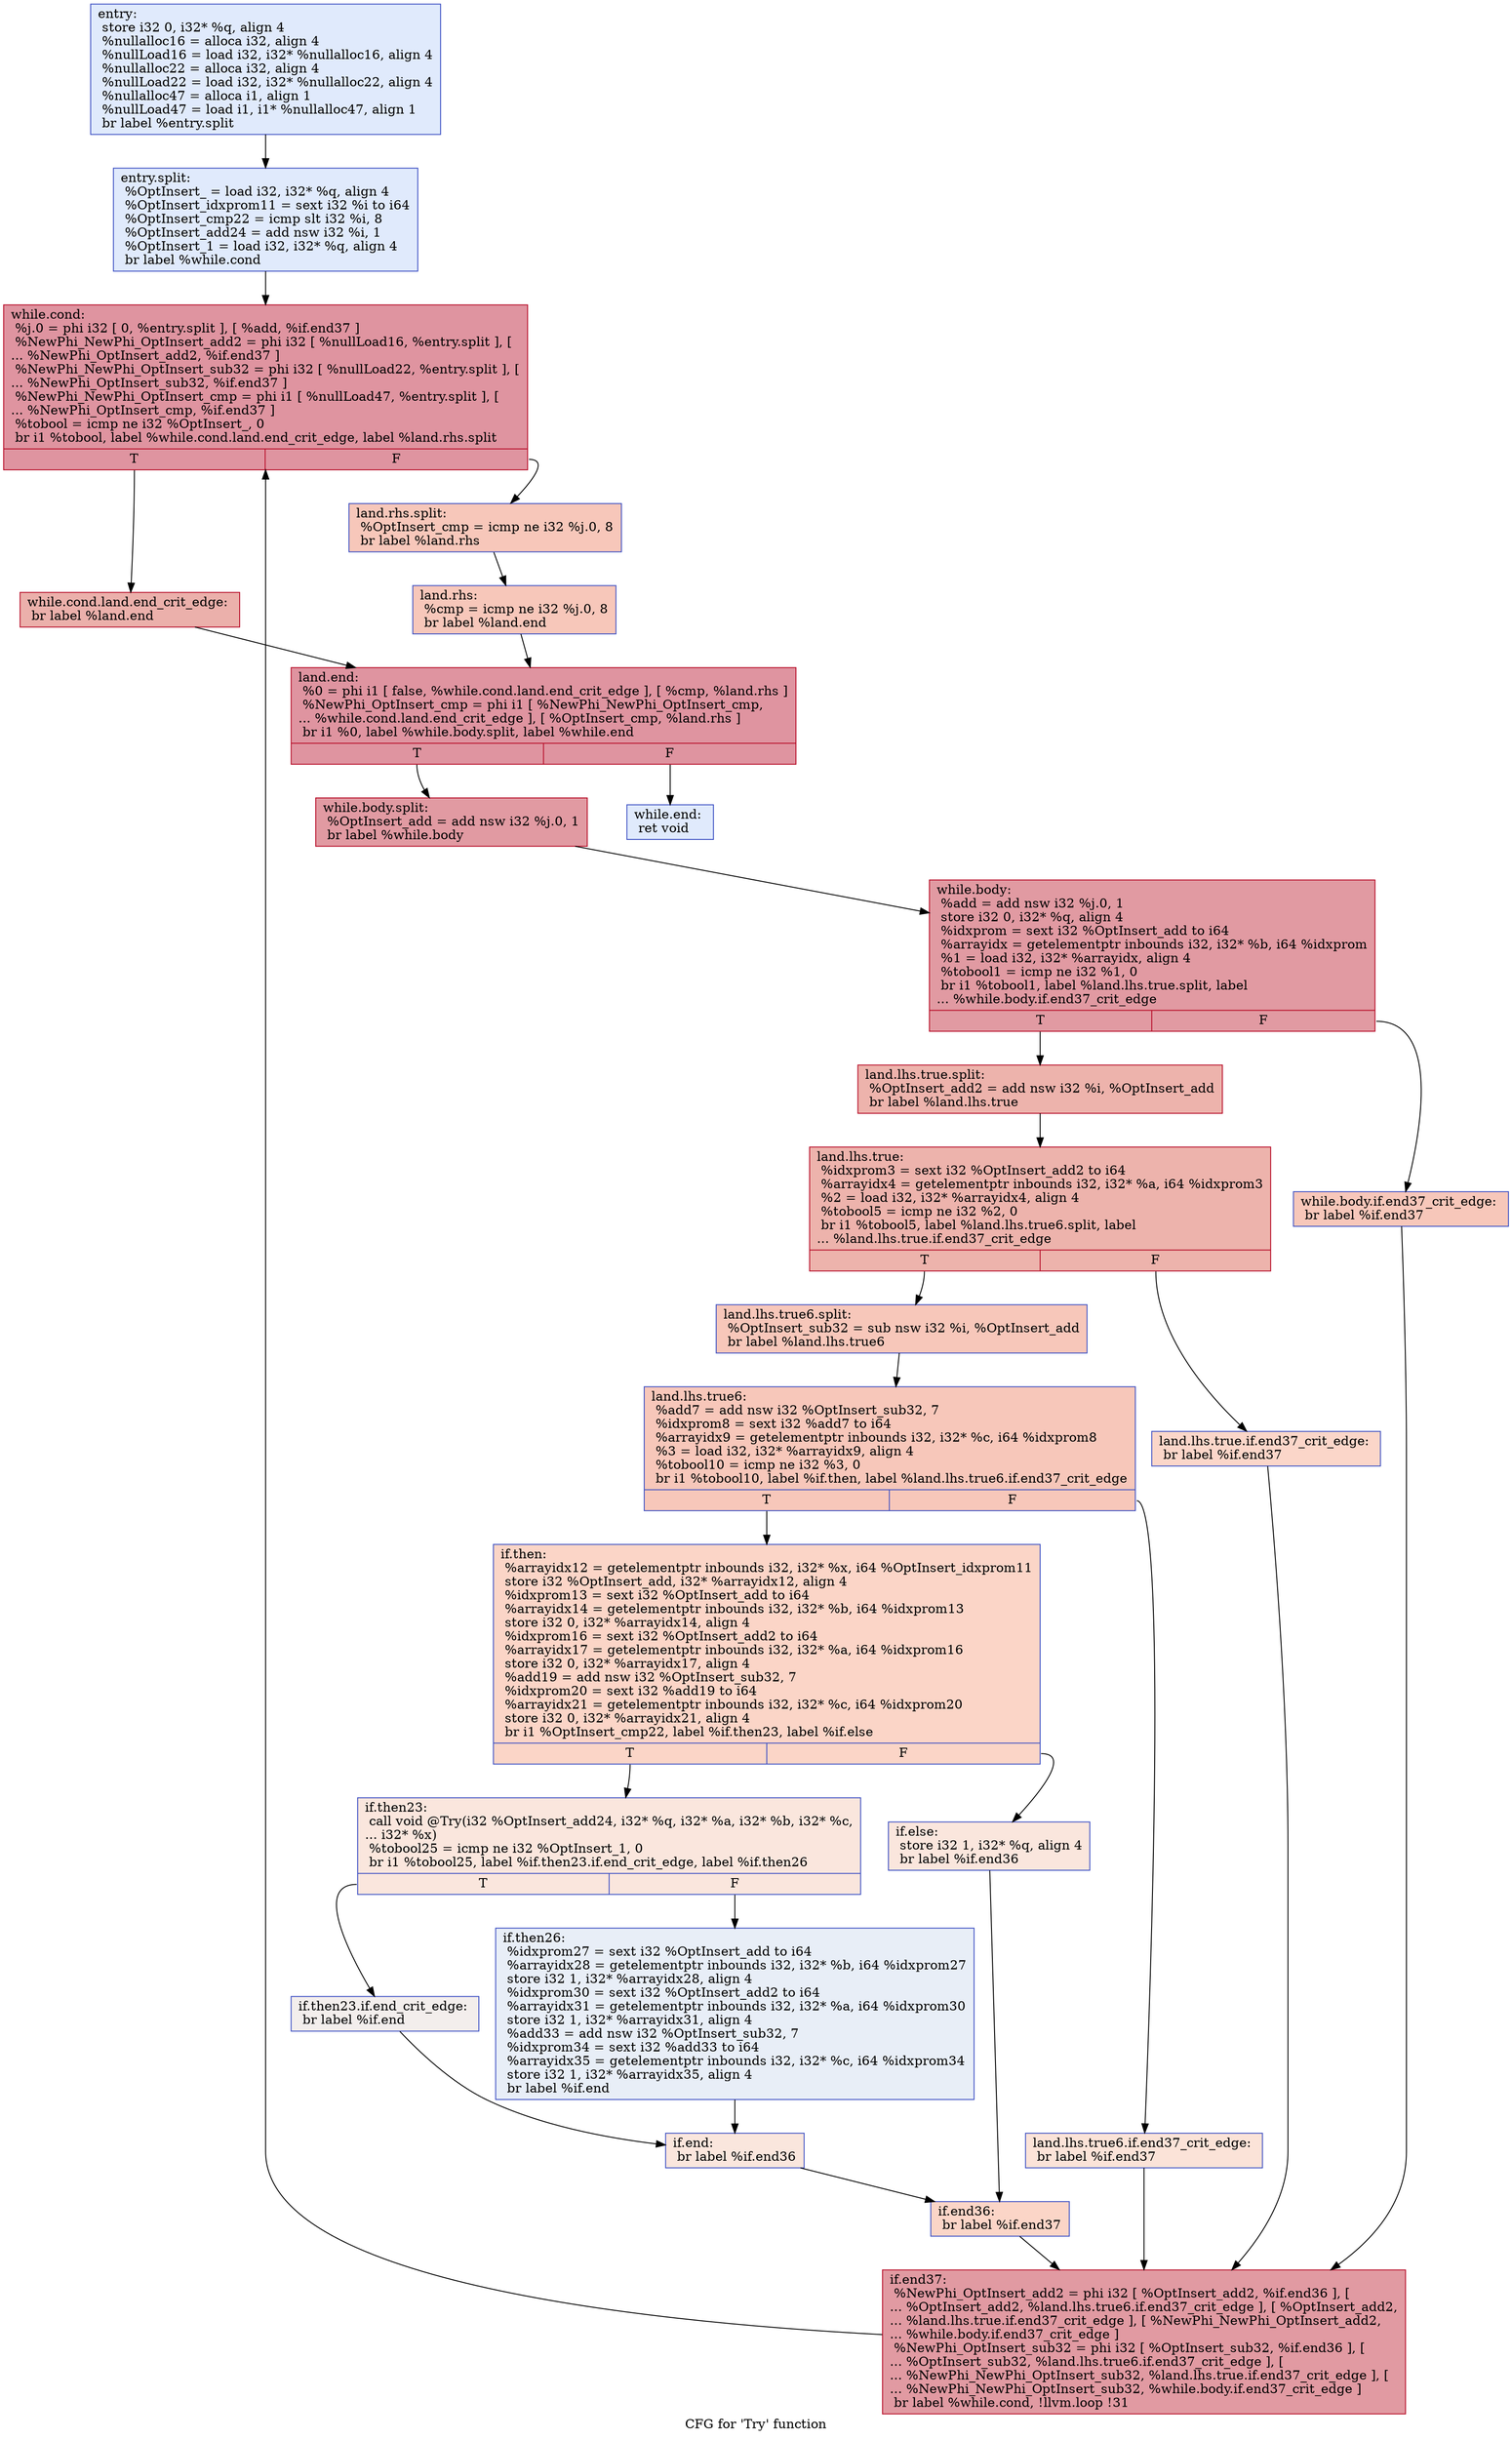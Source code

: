 digraph "CFG for 'Try' function" {
	label="CFG for 'Try' function";

	Node0x55c92b7e6670 [shape=record,color="#3d50c3ff", style=filled, fillcolor="#b9d0f970",label="{entry:\l  store i32 0, i32* %q, align 4\l  %nullalloc16 = alloca i32, align 4\l  %nullLoad16 = load i32, i32* %nullalloc16, align 4\l  %nullalloc22 = alloca i32, align 4\l  %nullLoad22 = load i32, i32* %nullalloc22, align 4\l  %nullalloc47 = alloca i1, align 1\l  %nullLoad47 = load i1, i1* %nullalloc47, align 1\l  br label %entry.split\l}"];
	Node0x55c92b7e6670 -> Node0x55c92b7dd460;
	Node0x55c92b7dd460 [shape=record,color="#3d50c3ff", style=filled, fillcolor="#b9d0f970",label="{entry.split:                                      \l  %OptInsert_ = load i32, i32* %q, align 4\l  %OptInsert_idxprom11 = sext i32 %i to i64\l  %OptInsert_cmp22 = icmp slt i32 %i, 8\l  %OptInsert_add24 = add nsw i32 %i, 1\l  %OptInsert_1 = load i32, i32* %q, align 4\l  br label %while.cond\l}"];
	Node0x55c92b7dd460 -> Node0x55c92b7dd4b0;
	Node0x55c92b7dd4b0 [shape=record,color="#b70d28ff", style=filled, fillcolor="#b70d2870",label="{while.cond:                                       \l  %j.0 = phi i32 [ 0, %entry.split ], [ %add, %if.end37 ]\l  %NewPhi_NewPhi_OptInsert_add2 = phi i32 [ %nullLoad16, %entry.split ], [\l... %NewPhi_OptInsert_add2, %if.end37 ]\l  %NewPhi_NewPhi_OptInsert_sub32 = phi i32 [ %nullLoad22, %entry.split ], [\l... %NewPhi_OptInsert_sub32, %if.end37 ]\l  %NewPhi_NewPhi_OptInsert_cmp = phi i1 [ %nullLoad47, %entry.split ], [\l... %NewPhi_OptInsert_cmp, %if.end37 ]\l  %tobool = icmp ne i32 %OptInsert_, 0\l  br i1 %tobool, label %while.cond.land.end_crit_edge, label %land.rhs.split\l|{<s0>T|<s1>F}}"];
	Node0x55c92b7dd4b0:s0 -> Node0x55c92b7dd500;
	Node0x55c92b7dd4b0:s1 -> Node0x55c92b7dd550;
	Node0x55c92b7dd500 [shape=record,color="#b70d28ff", style=filled, fillcolor="#d24b4070",label="{while.cond.land.end_crit_edge:                    \l  br label %land.end\l}"];
	Node0x55c92b7dd500 -> Node0x55c92b7dd5f0;
	Node0x55c92b7dd550 [shape=record,color="#3d50c3ff", style=filled, fillcolor="#ec7f6370",label="{land.rhs.split:                                   \l  %OptInsert_cmp = icmp ne i32 %j.0, 8\l  br label %land.rhs\l}"];
	Node0x55c92b7dd550 -> Node0x55c92b7dd5a0;
	Node0x55c92b7dd5a0 [shape=record,color="#3d50c3ff", style=filled, fillcolor="#ec7f6370",label="{land.rhs:                                         \l  %cmp = icmp ne i32 %j.0, 8\l  br label %land.end\l}"];
	Node0x55c92b7dd5a0 -> Node0x55c92b7dd5f0;
	Node0x55c92b7dd5f0 [shape=record,color="#b70d28ff", style=filled, fillcolor="#b70d2870",label="{land.end:                                         \l  %0 = phi i1 [ false, %while.cond.land.end_crit_edge ], [ %cmp, %land.rhs ]\l  %NewPhi_OptInsert_cmp = phi i1 [ %NewPhi_NewPhi_OptInsert_cmp,\l... %while.cond.land.end_crit_edge ], [ %OptInsert_cmp, %land.rhs ]\l  br i1 %0, label %while.body.split, label %while.end\l|{<s0>T|<s1>F}}"];
	Node0x55c92b7dd5f0:s0 -> Node0x55c92b7dd640;
	Node0x55c92b7dd5f0:s1 -> Node0x55c92b7e8290;
	Node0x55c92b7dd640 [shape=record,color="#b70d28ff", style=filled, fillcolor="#bb1b2c70",label="{while.body.split:                                 \l  %OptInsert_add = add nsw i32 %j.0, 1\l  br label %while.body\l}"];
	Node0x55c92b7dd640 -> Node0x55c92b7dd690;
	Node0x55c92b7dd690 [shape=record,color="#b70d28ff", style=filled, fillcolor="#bb1b2c70",label="{while.body:                                       \l  %add = add nsw i32 %j.0, 1\l  store i32 0, i32* %q, align 4\l  %idxprom = sext i32 %OptInsert_add to i64\l  %arrayidx = getelementptr inbounds i32, i32* %b, i64 %idxprom\l  %1 = load i32, i32* %arrayidx, align 4\l  %tobool1 = icmp ne i32 %1, 0\l  br i1 %tobool1, label %land.lhs.true.split, label\l... %while.body.if.end37_crit_edge\l|{<s0>T|<s1>F}}"];
	Node0x55c92b7dd690:s0 -> Node0x55c92b7dd730;
	Node0x55c92b7dd690:s1 -> Node0x55c92b7dd6e0;
	Node0x55c92b7dd6e0 [shape=record,color="#3d50c3ff", style=filled, fillcolor="#ec7f6370",label="{while.body.if.end37_crit_edge:                    \l  br label %if.end37\l}"];
	Node0x55c92b7dd6e0 -> Node0x55c92b7e8240;
	Node0x55c92b7dd730 [shape=record,color="#b70d28ff", style=filled, fillcolor="#d6524470",label="{land.lhs.true.split:                              \l  %OptInsert_add2 = add nsw i32 %i, %OptInsert_add\l  br label %land.lhs.true\l}"];
	Node0x55c92b7dd730 -> Node0x55c92b7dd780;
	Node0x55c92b7dd780 [shape=record,color="#b70d28ff", style=filled, fillcolor="#d6524470",label="{land.lhs.true:                                    \l  %idxprom3 = sext i32 %OptInsert_add2 to i64\l  %arrayidx4 = getelementptr inbounds i32, i32* %a, i64 %idxprom3\l  %2 = load i32, i32* %arrayidx4, align 4\l  %tobool5 = icmp ne i32 %2, 0\l  br i1 %tobool5, label %land.lhs.true6.split, label\l... %land.lhs.true.if.end37_crit_edge\l|{<s0>T|<s1>F}}"];
	Node0x55c92b7dd780:s0 -> Node0x55c92b7dd820;
	Node0x55c92b7dd780:s1 -> Node0x55c92b7dd7d0;
	Node0x55c92b7dd7d0 [shape=record,color="#3d50c3ff", style=filled, fillcolor="#f6a38570",label="{land.lhs.true.if.end37_crit_edge:                 \l  br label %if.end37\l}"];
	Node0x55c92b7dd7d0 -> Node0x55c92b7e8240;
	Node0x55c92b7dd820 [shape=record,color="#3d50c3ff", style=filled, fillcolor="#ec7f6370",label="{land.lhs.true6.split:                             \l  %OptInsert_sub32 = sub nsw i32 %i, %OptInsert_add\l  br label %land.lhs.true6\l}"];
	Node0x55c92b7dd820 -> Node0x55c92b7dd870;
	Node0x55c92b7dd870 [shape=record,color="#3d50c3ff", style=filled, fillcolor="#ec7f6370",label="{land.lhs.true6:                                   \l  %add7 = add nsw i32 %OptInsert_sub32, 7\l  %idxprom8 = sext i32 %add7 to i64\l  %arrayidx9 = getelementptr inbounds i32, i32* %c, i64 %idxprom8\l  %3 = load i32, i32* %arrayidx9, align 4\l  %tobool10 = icmp ne i32 %3, 0\l  br i1 %tobool10, label %if.then, label %land.lhs.true6.if.end37_crit_edge\l|{<s0>T|<s1>F}}"];
	Node0x55c92b7dd870:s0 -> Node0x55c92b7e8010;
	Node0x55c92b7dd870:s1 -> Node0x55c92b7dd8c0;
	Node0x55c92b7dd8c0 [shape=record,color="#3d50c3ff", style=filled, fillcolor="#f6bfa670",label="{land.lhs.true6.if.end37_crit_edge:                \l  br label %if.end37\l}"];
	Node0x55c92b7dd8c0 -> Node0x55c92b7e8240;
	Node0x55c92b7e8010 [shape=record,color="#3d50c3ff", style=filled, fillcolor="#f5a08170",label="{if.then:                                          \l  %arrayidx12 = getelementptr inbounds i32, i32* %x, i64 %OptInsert_idxprom11\l  store i32 %OptInsert_add, i32* %arrayidx12, align 4\l  %idxprom13 = sext i32 %OptInsert_add to i64\l  %arrayidx14 = getelementptr inbounds i32, i32* %b, i64 %idxprom13\l  store i32 0, i32* %arrayidx14, align 4\l  %idxprom16 = sext i32 %OptInsert_add2 to i64\l  %arrayidx17 = getelementptr inbounds i32, i32* %a, i64 %idxprom16\l  store i32 0, i32* %arrayidx17, align 4\l  %add19 = add nsw i32 %OptInsert_sub32, 7\l  %idxprom20 = sext i32 %add19 to i64\l  %arrayidx21 = getelementptr inbounds i32, i32* %c, i64 %idxprom20\l  store i32 0, i32* %arrayidx21, align 4\l  br i1 %OptInsert_cmp22, label %if.then23, label %if.else\l|{<s0>T|<s1>F}}"];
	Node0x55c92b7e8010:s0 -> Node0x55c92b7e8060;
	Node0x55c92b7e8010:s1 -> Node0x55c92b7e81a0;
	Node0x55c92b7e8060 [shape=record,color="#3d50c3ff", style=filled, fillcolor="#f3c7b170",label="{if.then23:                                        \l  call void @Try(i32 %OptInsert_add24, i32* %q, i32* %a, i32* %b, i32* %c,\l... i32* %x)\l  %tobool25 = icmp ne i32 %OptInsert_1, 0\l  br i1 %tobool25, label %if.then23.if.end_crit_edge, label %if.then26\l|{<s0>T|<s1>F}}"];
	Node0x55c92b7e8060:s0 -> Node0x55c92b7e80b0;
	Node0x55c92b7e8060:s1 -> Node0x55c92b7e8100;
	Node0x55c92b7e80b0 [shape=record,color="#3d50c3ff", style=filled, fillcolor="#e3d9d370",label="{if.then23.if.end_crit_edge:                       \l  br label %if.end\l}"];
	Node0x55c92b7e80b0 -> Node0x55c92b7e8150;
	Node0x55c92b7e8100 [shape=record,color="#3d50c3ff", style=filled, fillcolor="#cbd8ee70",label="{if.then26:                                        \l  %idxprom27 = sext i32 %OptInsert_add to i64\l  %arrayidx28 = getelementptr inbounds i32, i32* %b, i64 %idxprom27\l  store i32 1, i32* %arrayidx28, align 4\l  %idxprom30 = sext i32 %OptInsert_add2 to i64\l  %arrayidx31 = getelementptr inbounds i32, i32* %a, i64 %idxprom30\l  store i32 1, i32* %arrayidx31, align 4\l  %add33 = add nsw i32 %OptInsert_sub32, 7\l  %idxprom34 = sext i32 %add33 to i64\l  %arrayidx35 = getelementptr inbounds i32, i32* %c, i64 %idxprom34\l  store i32 1, i32* %arrayidx35, align 4\l  br label %if.end\l}"];
	Node0x55c92b7e8100 -> Node0x55c92b7e8150;
	Node0x55c92b7e8150 [shape=record,color="#3d50c3ff", style=filled, fillcolor="#f3c7b170",label="{if.end:                                           \l  br label %if.end36\l}"];
	Node0x55c92b7e8150 -> Node0x55c92b7e81f0;
	Node0x55c92b7e81a0 [shape=record,color="#3d50c3ff", style=filled, fillcolor="#f3c7b170",label="{if.else:                                          \l  store i32 1, i32* %q, align 4\l  br label %if.end36\l}"];
	Node0x55c92b7e81a0 -> Node0x55c92b7e81f0;
	Node0x55c92b7e81f0 [shape=record,color="#3d50c3ff", style=filled, fillcolor="#f5a08170",label="{if.end36:                                         \l  br label %if.end37\l}"];
	Node0x55c92b7e81f0 -> Node0x55c92b7e8240;
	Node0x55c92b7e8240 [shape=record,color="#b70d28ff", style=filled, fillcolor="#bb1b2c70",label="{if.end37:                                         \l  %NewPhi_OptInsert_add2 = phi i32 [ %OptInsert_add2, %if.end36 ], [\l... %OptInsert_add2, %land.lhs.true6.if.end37_crit_edge ], [ %OptInsert_add2,\l... %land.lhs.true.if.end37_crit_edge ], [ %NewPhi_NewPhi_OptInsert_add2,\l... %while.body.if.end37_crit_edge ]\l  %NewPhi_OptInsert_sub32 = phi i32 [ %OptInsert_sub32, %if.end36 ], [\l... %OptInsert_sub32, %land.lhs.true6.if.end37_crit_edge ], [\l... %NewPhi_NewPhi_OptInsert_sub32, %land.lhs.true.if.end37_crit_edge ], [\l... %NewPhi_NewPhi_OptInsert_sub32, %while.body.if.end37_crit_edge ]\l  br label %while.cond, !llvm.loop !31\l}"];
	Node0x55c92b7e8240 -> Node0x55c92b7dd4b0;
	Node0x55c92b7e8290 [shape=record,color="#3d50c3ff", style=filled, fillcolor="#b9d0f970",label="{while.end:                                        \l  ret void\l}"];
}
